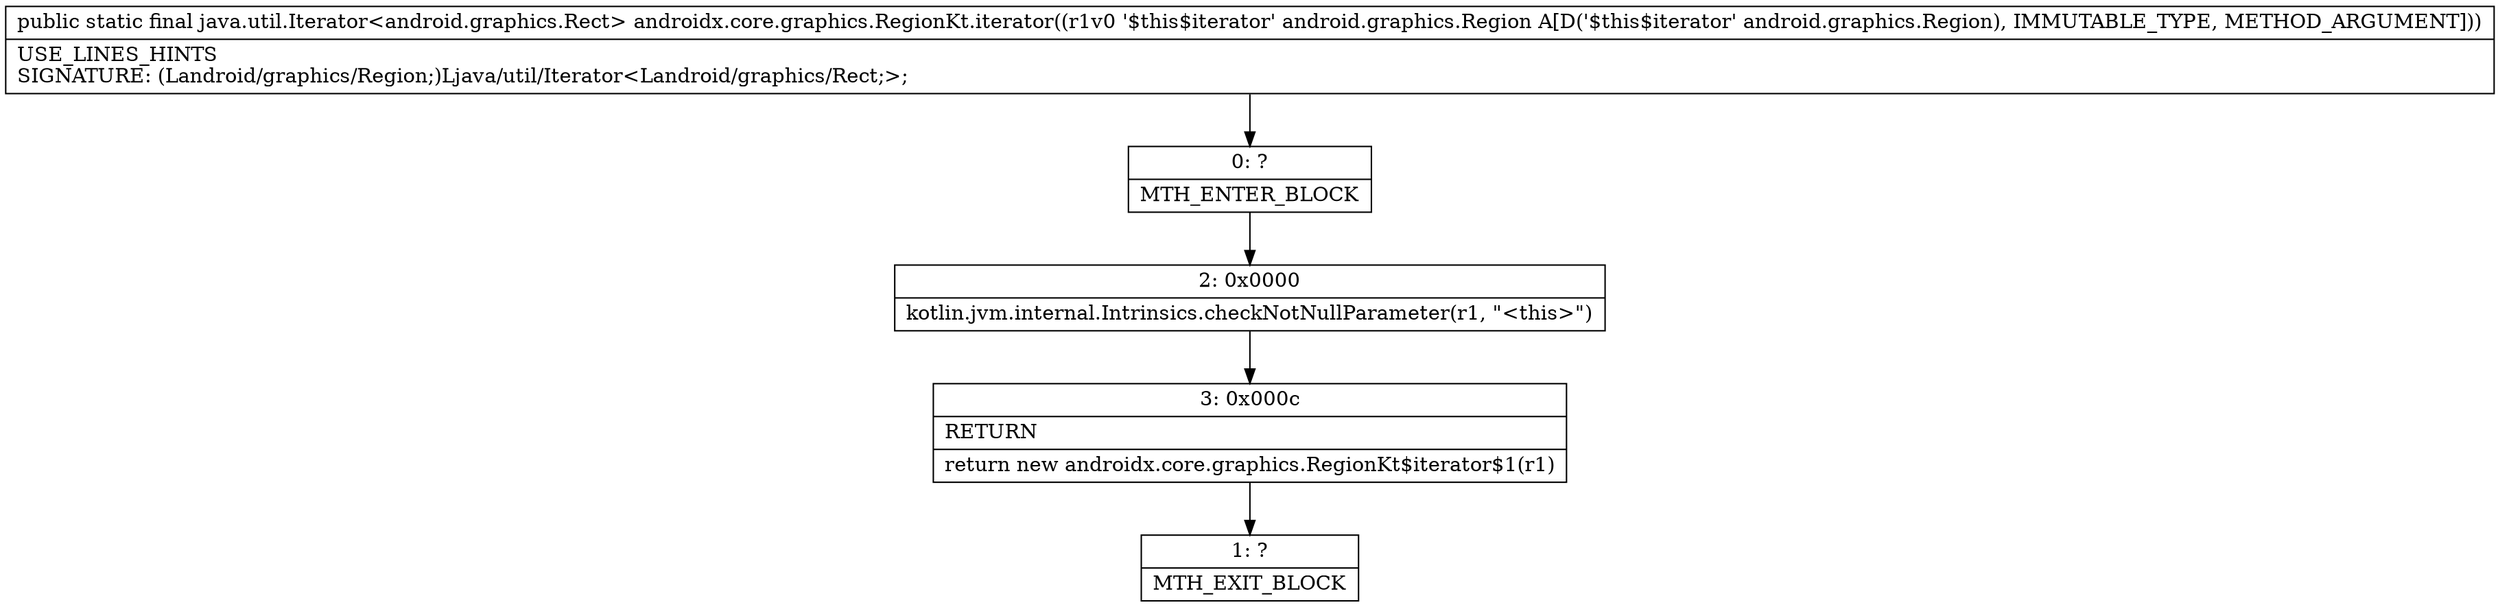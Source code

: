 digraph "CFG forandroidx.core.graphics.RegionKt.iterator(Landroid\/graphics\/Region;)Ljava\/util\/Iterator;" {
Node_0 [shape=record,label="{0\:\ ?|MTH_ENTER_BLOCK\l}"];
Node_2 [shape=record,label="{2\:\ 0x0000|kotlin.jvm.internal.Intrinsics.checkNotNullParameter(r1, \"\<this\>\")\l}"];
Node_3 [shape=record,label="{3\:\ 0x000c|RETURN\l|return new androidx.core.graphics.RegionKt$iterator$1(r1)\l}"];
Node_1 [shape=record,label="{1\:\ ?|MTH_EXIT_BLOCK\l}"];
MethodNode[shape=record,label="{public static final java.util.Iterator\<android.graphics.Rect\> androidx.core.graphics.RegionKt.iterator((r1v0 '$this$iterator' android.graphics.Region A[D('$this$iterator' android.graphics.Region), IMMUTABLE_TYPE, METHOD_ARGUMENT]))  | USE_LINES_HINTS\lSIGNATURE: (Landroid\/graphics\/Region;)Ljava\/util\/Iterator\<Landroid\/graphics\/Rect;\>;\l}"];
MethodNode -> Node_0;Node_0 -> Node_2;
Node_2 -> Node_3;
Node_3 -> Node_1;
}

